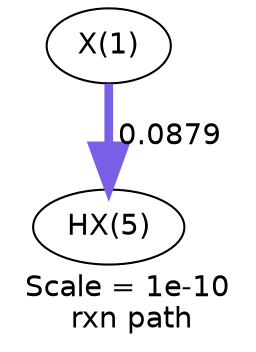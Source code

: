 digraph reaction_paths {
center=1;
s39 -> s40[fontname="Helvetica", style="setlinewidth(4.16)", arrowsize=2.08, color="0.7, 0.588, 0.9"
, label=" 0.0879"];
s39 [ fontname="Helvetica", label="X(1)"];
s40 [ fontname="Helvetica", label="HX(5)"];
 label = "Scale = 1e-10\l rxn path";
 fontname = "Helvetica";
}
